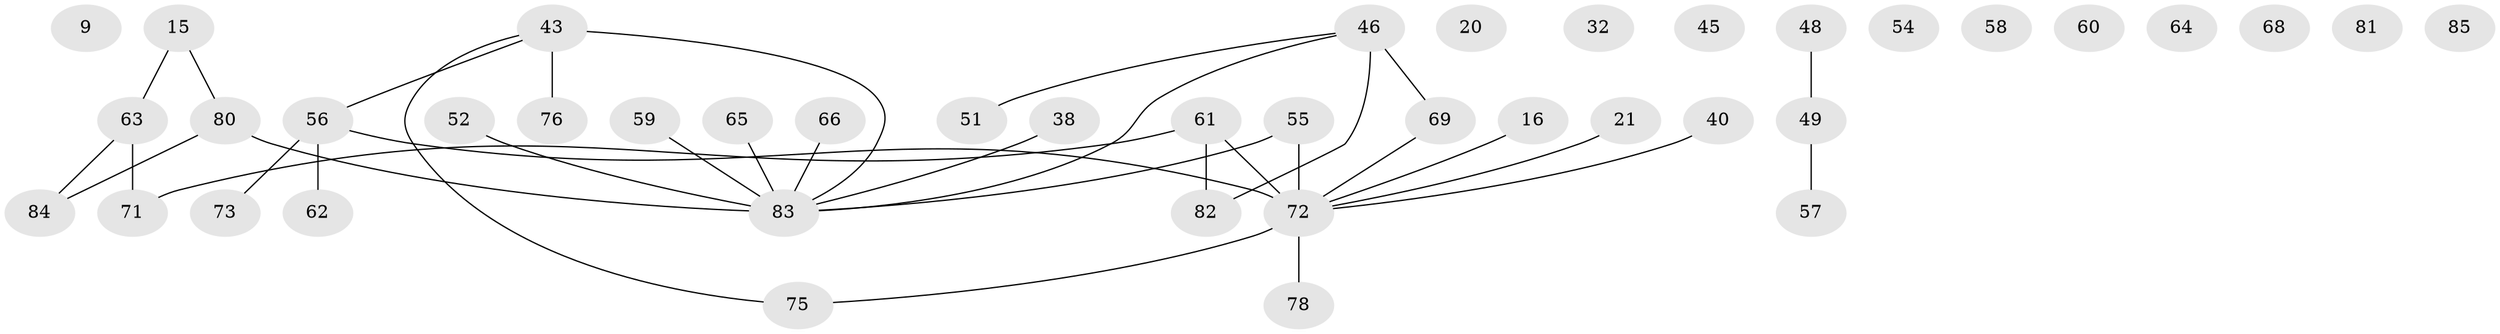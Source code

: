 // original degree distribution, {5: 0.07058823529411765, 2: 0.18823529411764706, 3: 0.2823529411764706, 1: 0.2823529411764706, 0: 0.11764705882352941, 4: 0.058823529411764705}
// Generated by graph-tools (version 1.1) at 2025/39/03/09/25 04:39:57]
// undirected, 42 vertices, 35 edges
graph export_dot {
graph [start="1"]
  node [color=gray90,style=filled];
  9;
  15;
  16;
  20;
  21;
  32;
  38 [super="+8+10"];
  40;
  43 [super="+35"];
  45;
  46;
  48;
  49 [super="+28"];
  51;
  52;
  54;
  55 [super="+11+39"];
  56 [super="+4+33"];
  57;
  58;
  59;
  60;
  61;
  62;
  63 [super="+25"];
  64;
  65;
  66;
  68;
  69 [super="+3+13"];
  71;
  72 [super="+2+24+53+70"];
  73;
  75;
  76;
  78;
  80 [super="+22+18+77"];
  81 [super="+26+29"];
  82 [super="+12+27"];
  83 [super="+14+19+67+79+50+44"];
  84 [super="+42+36"];
  85;
  15 -- 63;
  15 -- 80;
  16 -- 72;
  21 -- 72;
  38 -- 83;
  40 -- 72;
  43 -- 75;
  43 -- 76 [weight=2];
  43 -- 56;
  43 -- 83 [weight=2];
  46 -- 51;
  46 -- 69 [weight=2];
  46 -- 82;
  46 -- 83;
  48 -- 49;
  49 -- 57;
  52 -- 83;
  55 -- 72 [weight=2];
  55 -- 83;
  56 -- 73;
  56 -- 62;
  56 -- 72 [weight=2];
  59 -- 83;
  61 -- 71;
  61 -- 72 [weight=3];
  61 -- 82;
  63 -- 71 [weight=2];
  63 -- 84;
  65 -- 83;
  66 -- 83;
  69 -- 72 [weight=2];
  72 -- 75;
  72 -- 78;
  80 -- 84;
  80 -- 83 [weight=3];
}
